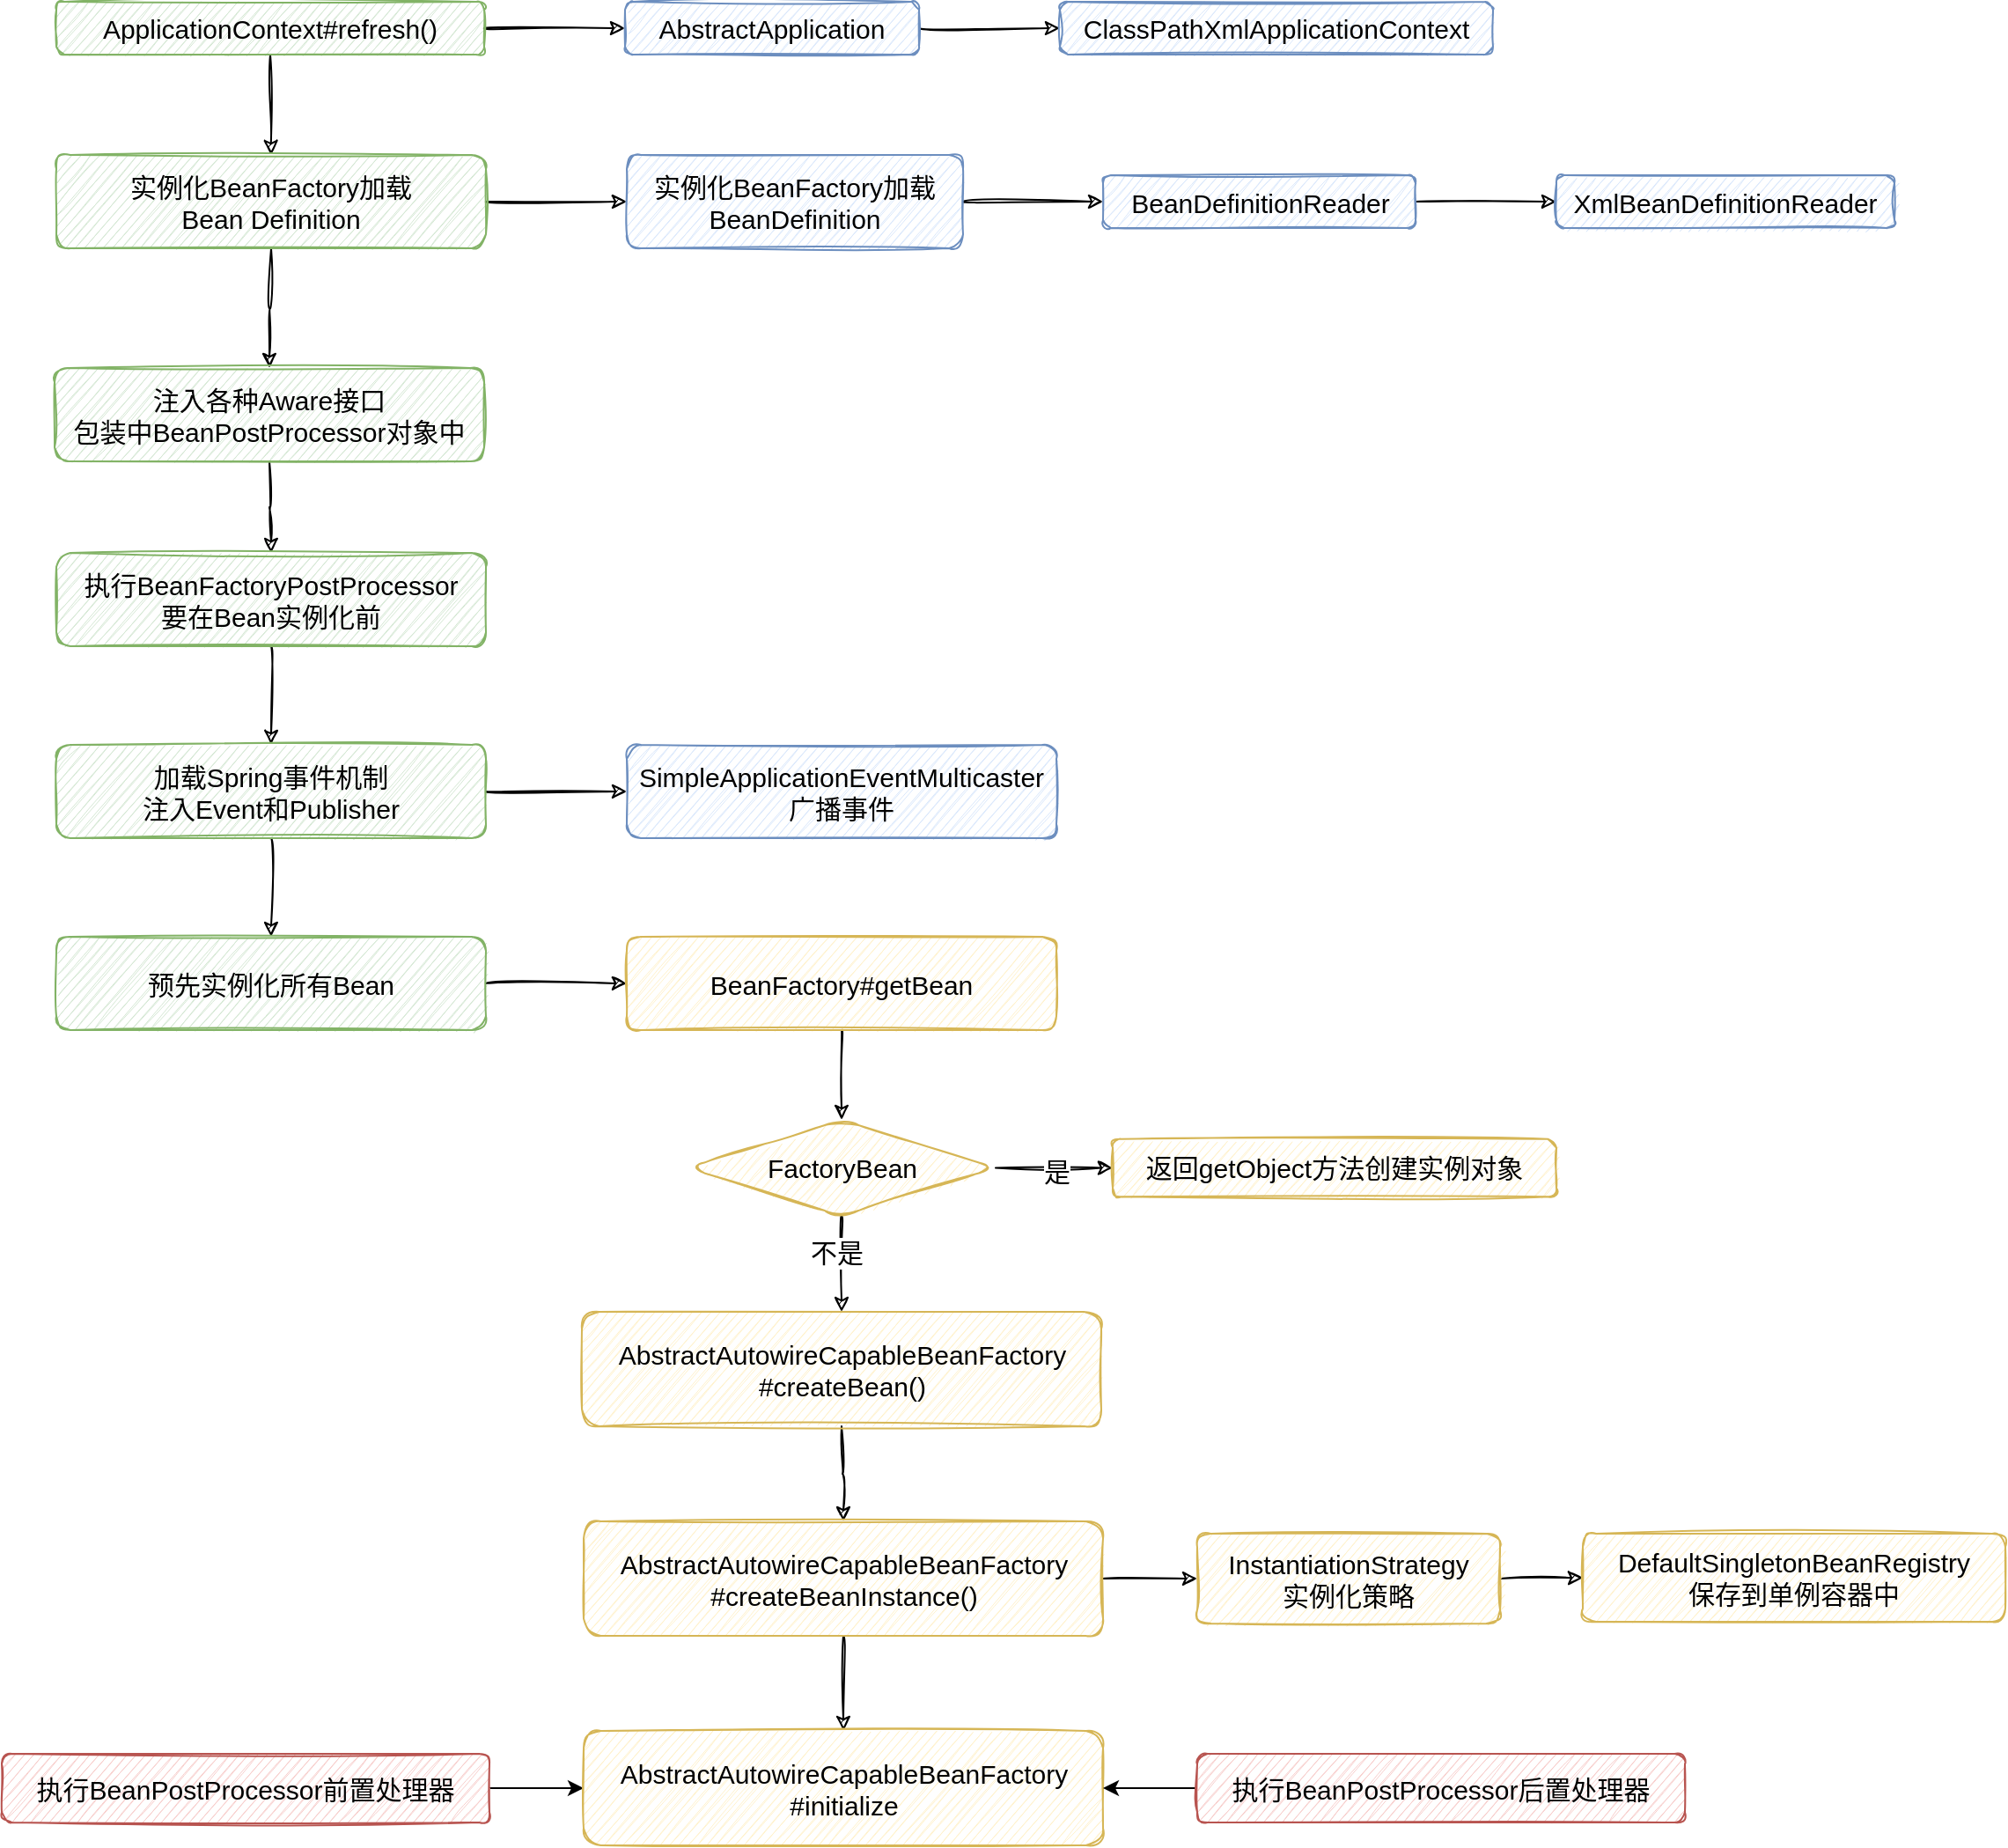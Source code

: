 <mxfile version="20.2.8" type="device"><diagram id="y96Yyv8q1Iv4X3SufYOP" name="Page-1"><mxGraphModel dx="1673" dy="1418" grid="0" gridSize="10" guides="1" tooltips="1" connect="1" arrows="1" fold="1" page="0" pageScale="1" pageWidth="850" pageHeight="1100" math="0" shadow="0"><root><mxCell id="0"/><mxCell id="1" parent="0"/><mxCell id="9tMGCZlwrXGyi4j_StyX-5" value="" style="edgeStyle=orthogonalEdgeStyle;curved=1;rounded=1;sketch=1;orthogonalLoop=1;jettySize=auto;html=1;fontSize=15;" parent="1" source="2" target="9tMGCZlwrXGyi4j_StyX-4" edge="1"><mxGeometry relative="1" as="geometry"/></mxCell><mxCell id="9tMGCZlwrXGyi4j_StyX-9" value="" style="edgeStyle=orthogonalEdgeStyle;curved=1;rounded=1;sketch=1;orthogonalLoop=1;jettySize=auto;html=1;fontSize=15;" parent="1" source="2" target="9tMGCZlwrXGyi4j_StyX-8" edge="1"><mxGeometry relative="1" as="geometry"/></mxCell><mxCell id="2" value="&lt;font style=&quot;font-size: 15px;&quot;&gt;ApplicationContext#refresh()&lt;/font&gt;" style="whiteSpace=wrap;html=1;fillColor=#d5e8d4;strokeColor=#82b366;sketch=1;rounded=1;" parent="1" vertex="1"><mxGeometry x="336" y="-73" width="243" height="30" as="geometry"/></mxCell><mxCell id="9tMGCZlwrXGyi4j_StyX-7" value="" style="edgeStyle=orthogonalEdgeStyle;curved=1;rounded=1;sketch=1;orthogonalLoop=1;jettySize=auto;html=1;fontSize=15;" parent="1" source="9tMGCZlwrXGyi4j_StyX-4" target="9tMGCZlwrXGyi4j_StyX-6" edge="1"><mxGeometry relative="1" as="geometry"/></mxCell><mxCell id="9tMGCZlwrXGyi4j_StyX-17" value="" style="edgeStyle=orthogonalEdgeStyle;curved=1;rounded=1;sketch=1;orthogonalLoop=1;jettySize=auto;html=1;fontSize=15;" parent="1" source="9tMGCZlwrXGyi4j_StyX-4" target="9tMGCZlwrXGyi4j_StyX-16" edge="1"><mxGeometry relative="1" as="geometry"/></mxCell><mxCell id="9tMGCZlwrXGyi4j_StyX-4" value="&lt;span style=&quot;font-size: 15px;&quot;&gt;实例化BeanFactory加载&lt;br&gt;Bean Definition&lt;/span&gt;" style="whiteSpace=wrap;html=1;fillColor=#d5e8d4;strokeColor=#82b366;sketch=1;rounded=1;" parent="1" vertex="1"><mxGeometry x="336" y="14" width="244" height="53" as="geometry"/></mxCell><mxCell id="9tMGCZlwrXGyi4j_StyX-13" value="" style="edgeStyle=orthogonalEdgeStyle;curved=1;rounded=1;sketch=1;orthogonalLoop=1;jettySize=auto;html=1;fontSize=15;" parent="1" source="9tMGCZlwrXGyi4j_StyX-6" target="9tMGCZlwrXGyi4j_StyX-12" edge="1"><mxGeometry relative="1" as="geometry"/></mxCell><mxCell id="9tMGCZlwrXGyi4j_StyX-6" value="&lt;span style=&quot;font-size: 15px;&quot;&gt;实例化BeanFactory加载&lt;br&gt;BeanDefinition&lt;/span&gt;" style="whiteSpace=wrap;html=1;fillColor=#dae8fc;strokeColor=#6c8ebf;sketch=1;rounded=1;" parent="1" vertex="1"><mxGeometry x="660" y="14" width="191" height="53" as="geometry"/></mxCell><mxCell id="9tMGCZlwrXGyi4j_StyX-11" value="" style="edgeStyle=orthogonalEdgeStyle;curved=1;rounded=1;sketch=1;orthogonalLoop=1;jettySize=auto;html=1;fontSize=15;" parent="1" source="9tMGCZlwrXGyi4j_StyX-8" target="9tMGCZlwrXGyi4j_StyX-10" edge="1"><mxGeometry relative="1" as="geometry"/></mxCell><mxCell id="9tMGCZlwrXGyi4j_StyX-8" value="&lt;font style=&quot;font-size: 15px;&quot;&gt;AbstractApplication&lt;/font&gt;" style="whiteSpace=wrap;html=1;fillColor=#dae8fc;strokeColor=#6c8ebf;sketch=1;rounded=1;" parent="1" vertex="1"><mxGeometry x="659" y="-73" width="167" height="30" as="geometry"/></mxCell><mxCell id="9tMGCZlwrXGyi4j_StyX-10" value="&lt;span style=&quot;font-size: 15px;&quot;&gt;ClassPathXmlApplicationContext&lt;/span&gt;" style="whiteSpace=wrap;html=1;fillColor=#dae8fc;strokeColor=#6c8ebf;sketch=1;rounded=1;" parent="1" vertex="1"><mxGeometry x="906" y="-73" width="246" height="30" as="geometry"/></mxCell><mxCell id="9tMGCZlwrXGyi4j_StyX-15" value="" style="edgeStyle=orthogonalEdgeStyle;curved=1;rounded=1;sketch=1;orthogonalLoop=1;jettySize=auto;html=1;fontSize=15;" parent="1" source="9tMGCZlwrXGyi4j_StyX-12" target="9tMGCZlwrXGyi4j_StyX-14" edge="1"><mxGeometry relative="1" as="geometry"/></mxCell><mxCell id="9tMGCZlwrXGyi4j_StyX-12" value="&lt;span style=&quot;font-size: 15px;&quot;&gt;BeanDefinitionReader&lt;/span&gt;" style="whiteSpace=wrap;html=1;fillColor=#dae8fc;strokeColor=#6c8ebf;sketch=1;rounded=1;" parent="1" vertex="1"><mxGeometry x="930.5" y="25.5" width="177.5" height="30" as="geometry"/></mxCell><mxCell id="9tMGCZlwrXGyi4j_StyX-14" value="&lt;span style=&quot;font-size: 15px;&quot;&gt;XmlBeanDefinitionReader&lt;/span&gt;" style="whiteSpace=wrap;html=1;fillColor=#dae8fc;strokeColor=#6c8ebf;sketch=1;rounded=1;" parent="1" vertex="1"><mxGeometry x="1188" y="25.5" width="192" height="30" as="geometry"/></mxCell><mxCell id="9tMGCZlwrXGyi4j_StyX-19" value="" style="edgeStyle=orthogonalEdgeStyle;curved=1;rounded=1;sketch=1;orthogonalLoop=1;jettySize=auto;html=1;fontSize=15;" parent="1" source="9tMGCZlwrXGyi4j_StyX-16" target="9tMGCZlwrXGyi4j_StyX-18" edge="1"><mxGeometry relative="1" as="geometry"/></mxCell><mxCell id="9tMGCZlwrXGyi4j_StyX-16" value="&lt;span style=&quot;font-size: 15px;&quot;&gt;注入各种Aware接口&lt;br&gt;包装中BeanPostProcessor对象中&lt;br&gt;&lt;/span&gt;" style="whiteSpace=wrap;html=1;fillColor=#d5e8d4;strokeColor=#82b366;sketch=1;rounded=1;" parent="1" vertex="1"><mxGeometry x="335" y="135" width="244" height="53" as="geometry"/></mxCell><mxCell id="9tMGCZlwrXGyi4j_StyX-21" value="" style="edgeStyle=orthogonalEdgeStyle;curved=1;rounded=1;sketch=1;orthogonalLoop=1;jettySize=auto;html=1;fontSize=15;" parent="1" source="9tMGCZlwrXGyi4j_StyX-18" target="9tMGCZlwrXGyi4j_StyX-20" edge="1"><mxGeometry relative="1" as="geometry"/></mxCell><mxCell id="9tMGCZlwrXGyi4j_StyX-18" value="&lt;span style=&quot;font-size: 15px;&quot;&gt;执行BeanFactoryPostProcessor&lt;br&gt;要在Bean实例化前&lt;br&gt;&lt;/span&gt;" style="whiteSpace=wrap;html=1;fillColor=#d5e8d4;strokeColor=#82b366;sketch=1;rounded=1;" parent="1" vertex="1"><mxGeometry x="336" y="240" width="244" height="53" as="geometry"/></mxCell><mxCell id="9tMGCZlwrXGyi4j_StyX-23" value="" style="edgeStyle=orthogonalEdgeStyle;curved=1;rounded=1;sketch=1;orthogonalLoop=1;jettySize=auto;html=1;fontSize=15;" parent="1" source="9tMGCZlwrXGyi4j_StyX-20" target="9tMGCZlwrXGyi4j_StyX-22" edge="1"><mxGeometry relative="1" as="geometry"/></mxCell><mxCell id="9tMGCZlwrXGyi4j_StyX-25" value="" style="edgeStyle=orthogonalEdgeStyle;curved=1;rounded=1;sketch=1;orthogonalLoop=1;jettySize=auto;html=1;fontSize=15;" parent="1" source="9tMGCZlwrXGyi4j_StyX-20" target="9tMGCZlwrXGyi4j_StyX-24" edge="1"><mxGeometry relative="1" as="geometry"/></mxCell><mxCell id="9tMGCZlwrXGyi4j_StyX-20" value="&lt;span style=&quot;font-size: 15px;&quot;&gt;加载Spring事件机制&lt;br&gt;注入Event和Publisher&lt;br&gt;&lt;/span&gt;" style="whiteSpace=wrap;html=1;fillColor=#d5e8d4;strokeColor=#82b366;sketch=1;rounded=1;" parent="1" vertex="1"><mxGeometry x="336" y="349" width="244" height="53" as="geometry"/></mxCell><mxCell id="9tMGCZlwrXGyi4j_StyX-22" value="&lt;span style=&quot;font-size: 15px;&quot;&gt;SimpleApplicationEventMulticaster&lt;br&gt;广播事件&lt;br&gt;&lt;/span&gt;" style="whiteSpace=wrap;html=1;fillColor=#dae8fc;strokeColor=#6c8ebf;sketch=1;rounded=1;" parent="1" vertex="1"><mxGeometry x="660" y="349" width="244" height="53" as="geometry"/></mxCell><mxCell id="9tMGCZlwrXGyi4j_StyX-27" value="" style="edgeStyle=orthogonalEdgeStyle;curved=1;rounded=1;sketch=1;orthogonalLoop=1;jettySize=auto;html=1;fontSize=15;" parent="1" source="9tMGCZlwrXGyi4j_StyX-24" target="9tMGCZlwrXGyi4j_StyX-26" edge="1"><mxGeometry relative="1" as="geometry"/></mxCell><mxCell id="9tMGCZlwrXGyi4j_StyX-24" value="&lt;span style=&quot;font-size: 15px;&quot;&gt;预先实例化所有Bean&lt;br&gt;&lt;/span&gt;" style="whiteSpace=wrap;html=1;fillColor=#d5e8d4;strokeColor=#82b366;sketch=1;rounded=1;" parent="1" vertex="1"><mxGeometry x="336" y="458" width="244" height="53" as="geometry"/></mxCell><mxCell id="9tMGCZlwrXGyi4j_StyX-31" value="" style="edgeStyle=orthogonalEdgeStyle;curved=1;rounded=1;sketch=1;orthogonalLoop=1;jettySize=auto;html=1;fontSize=15;" parent="1" source="9tMGCZlwrXGyi4j_StyX-26" target="9tMGCZlwrXGyi4j_StyX-30" edge="1"><mxGeometry relative="1" as="geometry"/></mxCell><mxCell id="9tMGCZlwrXGyi4j_StyX-26" value="&lt;span style=&quot;font-size: 15px;&quot;&gt;BeanFactory#getBean&lt;br&gt;&lt;/span&gt;" style="whiteSpace=wrap;html=1;fillColor=#fff2cc;strokeColor=#d6b656;sketch=1;rounded=1;" parent="1" vertex="1"><mxGeometry x="660" y="458" width="244" height="53" as="geometry"/></mxCell><mxCell id="9tMGCZlwrXGyi4j_StyX-33" value="" style="edgeStyle=orthogonalEdgeStyle;curved=1;rounded=1;sketch=1;orthogonalLoop=1;jettySize=auto;html=1;fontSize=15;" parent="1" source="9tMGCZlwrXGyi4j_StyX-30" target="9tMGCZlwrXGyi4j_StyX-32" edge="1"><mxGeometry relative="1" as="geometry"/></mxCell><mxCell id="9tMGCZlwrXGyi4j_StyX-34" value="是" style="edgeLabel;html=1;align=center;verticalAlign=middle;resizable=0;points=[];fontSize=15;" parent="9tMGCZlwrXGyi4j_StyX-33" vertex="1" connectable="0"><mxGeometry x="0.025" y="-1" relative="1" as="geometry"><mxPoint as="offset"/></mxGeometry></mxCell><mxCell id="9tMGCZlwrXGyi4j_StyX-36" value="" style="edgeStyle=orthogonalEdgeStyle;curved=1;rounded=1;sketch=1;orthogonalLoop=1;jettySize=auto;html=1;fontSize=15;" parent="1" source="9tMGCZlwrXGyi4j_StyX-30" target="9tMGCZlwrXGyi4j_StyX-35" edge="1"><mxGeometry relative="1" as="geometry"/></mxCell><mxCell id="9tMGCZlwrXGyi4j_StyX-37" value="不是" style="edgeLabel;html=1;align=center;verticalAlign=middle;resizable=0;points=[];fontSize=15;" parent="9tMGCZlwrXGyi4j_StyX-36" vertex="1" connectable="0"><mxGeometry x="-0.262" y="-3" relative="1" as="geometry"><mxPoint as="offset"/></mxGeometry></mxCell><mxCell id="9tMGCZlwrXGyi4j_StyX-30" value="&lt;font style=&quot;font-size: 15px;&quot;&gt;FactoryBean&lt;/font&gt;" style="rhombus;whiteSpace=wrap;html=1;fillColor=#fff2cc;strokeColor=#d6b656;sketch=1;rounded=1;" parent="1" vertex="1"><mxGeometry x="694.5" y="562" width="175" height="54.5" as="geometry"/></mxCell><mxCell id="9tMGCZlwrXGyi4j_StyX-32" value="&lt;font style=&quot;font-size: 15px;&quot;&gt;返回getObject方法创建实例对象&lt;/font&gt;" style="whiteSpace=wrap;html=1;fillColor=#fff2cc;strokeColor=#d6b656;sketch=1;rounded=1;" parent="1" vertex="1"><mxGeometry x="936" y="572.88" width="252" height="32.75" as="geometry"/></mxCell><mxCell id="9tMGCZlwrXGyi4j_StyX-46" value="" style="edgeStyle=orthogonalEdgeStyle;curved=1;rounded=1;sketch=1;orthogonalLoop=1;jettySize=auto;html=1;fontSize=15;" parent="1" source="9tMGCZlwrXGyi4j_StyX-35" target="9tMGCZlwrXGyi4j_StyX-45" edge="1"><mxGeometry relative="1" as="geometry"/></mxCell><mxCell id="9tMGCZlwrXGyi4j_StyX-35" value="&lt;font style=&quot;font-size: 15px;&quot;&gt;AbstractAutowireCapableBeanFactory&lt;br&gt;#createBean()&lt;/font&gt;" style="whiteSpace=wrap;html=1;fillColor=#fff2cc;strokeColor=#d6b656;sketch=1;rounded=1;" parent="1" vertex="1"><mxGeometry x="634.5" y="671" width="295" height="65" as="geometry"/></mxCell><mxCell id="iJbol7WoJfgnVOTl7jPF-2" style="edgeStyle=orthogonalEdgeStyle;rounded=0;orthogonalLoop=1;jettySize=auto;html=1;exitX=1;exitY=0.5;exitDx=0;exitDy=0;fontSize=15;" edge="1" parent="1" source="9tMGCZlwrXGyi4j_StyX-38" target="9tMGCZlwrXGyi4j_StyX-48"><mxGeometry relative="1" as="geometry"/></mxCell><mxCell id="9tMGCZlwrXGyi4j_StyX-38" value="&lt;font style=&quot;font-size: 15px;&quot;&gt;执行BeanPostProcessor前置处理器&lt;/font&gt;" style="whiteSpace=wrap;html=1;fillColor=#f8cecc;strokeColor=#b85450;sketch=1;rounded=1;" parent="1" vertex="1"><mxGeometry x="305" y="922" width="277" height="39" as="geometry"/></mxCell><mxCell id="9tMGCZlwrXGyi4j_StyX-44" value="" style="edgeStyle=orthogonalEdgeStyle;curved=1;rounded=1;sketch=1;orthogonalLoop=1;jettySize=auto;html=1;fontSize=15;" parent="1" source="9tMGCZlwrXGyi4j_StyX-41" target="9tMGCZlwrXGyi4j_StyX-43" edge="1"><mxGeometry relative="1" as="geometry"/></mxCell><mxCell id="9tMGCZlwrXGyi4j_StyX-41" value="&lt;span style=&quot;font-size: 15px;&quot;&gt;InstantiationStrategy&lt;br&gt;实例化策略&lt;br&gt;&lt;/span&gt;" style="whiteSpace=wrap;html=1;fillColor=#fff2cc;strokeColor=#d6b656;sketch=1;rounded=1;" parent="1" vertex="1"><mxGeometry x="984" y="797" width="172" height="51" as="geometry"/></mxCell><mxCell id="9tMGCZlwrXGyi4j_StyX-43" value="&lt;span style=&quot;font-size: 15px;&quot;&gt;DefaultSingletonBeanRegistry&lt;br&gt;保存到单例容器中&lt;br&gt;&lt;/span&gt;" style="whiteSpace=wrap;html=1;fillColor=#fff2cc;strokeColor=#d6b656;sketch=1;rounded=1;" parent="1" vertex="1"><mxGeometry x="1203" y="797" width="240" height="50" as="geometry"/></mxCell><mxCell id="9tMGCZlwrXGyi4j_StyX-47" style="edgeStyle=orthogonalEdgeStyle;curved=1;rounded=1;sketch=1;orthogonalLoop=1;jettySize=auto;html=1;exitX=1;exitY=0.5;exitDx=0;exitDy=0;fontSize=15;" parent="1" source="9tMGCZlwrXGyi4j_StyX-45" target="9tMGCZlwrXGyi4j_StyX-41" edge="1"><mxGeometry relative="1" as="geometry"/></mxCell><mxCell id="9tMGCZlwrXGyi4j_StyX-49" value="" style="edgeStyle=orthogonalEdgeStyle;curved=1;rounded=1;sketch=1;orthogonalLoop=1;jettySize=auto;html=1;fontSize=15;" parent="1" source="9tMGCZlwrXGyi4j_StyX-45" target="9tMGCZlwrXGyi4j_StyX-48" edge="1"><mxGeometry relative="1" as="geometry"/></mxCell><mxCell id="9tMGCZlwrXGyi4j_StyX-45" value="&lt;font style=&quot;font-size: 15px;&quot;&gt;AbstractAutowireCapableBeanFactory&lt;br&gt;#createBeanInstance()&lt;/font&gt;" style="whiteSpace=wrap;html=1;fillColor=#fff2cc;strokeColor=#d6b656;sketch=1;rounded=1;" parent="1" vertex="1"><mxGeometry x="635.5" y="790" width="295" height="65" as="geometry"/></mxCell><mxCell id="9tMGCZlwrXGyi4j_StyX-48" value="&lt;font style=&quot;font-size: 15px;&quot;&gt;AbstractAutowireCapableBeanFactory&lt;br&gt;#initialize&lt;/font&gt;" style="whiteSpace=wrap;html=1;fillColor=#fff2cc;strokeColor=#d6b656;sketch=1;rounded=1;" parent="1" vertex="1"><mxGeometry x="635.5" y="909" width="295" height="65" as="geometry"/></mxCell><mxCell id="iJbol7WoJfgnVOTl7jPF-4" style="edgeStyle=orthogonalEdgeStyle;rounded=0;orthogonalLoop=1;jettySize=auto;html=1;exitX=0;exitY=0.5;exitDx=0;exitDy=0;entryX=1;entryY=0.5;entryDx=0;entryDy=0;fontSize=15;" edge="1" parent="1" source="iJbol7WoJfgnVOTl7jPF-3" target="9tMGCZlwrXGyi4j_StyX-48"><mxGeometry relative="1" as="geometry"/></mxCell><mxCell id="iJbol7WoJfgnVOTl7jPF-3" value="&lt;font style=&quot;font-size: 15px;&quot;&gt;执行BeanPostProcessor后置处理器&lt;/font&gt;" style="whiteSpace=wrap;html=1;fillColor=#f8cecc;strokeColor=#b85450;sketch=1;rounded=1;" vertex="1" parent="1"><mxGeometry x="984" y="922" width="277" height="39" as="geometry"/></mxCell></root></mxGraphModel></diagram></mxfile>
